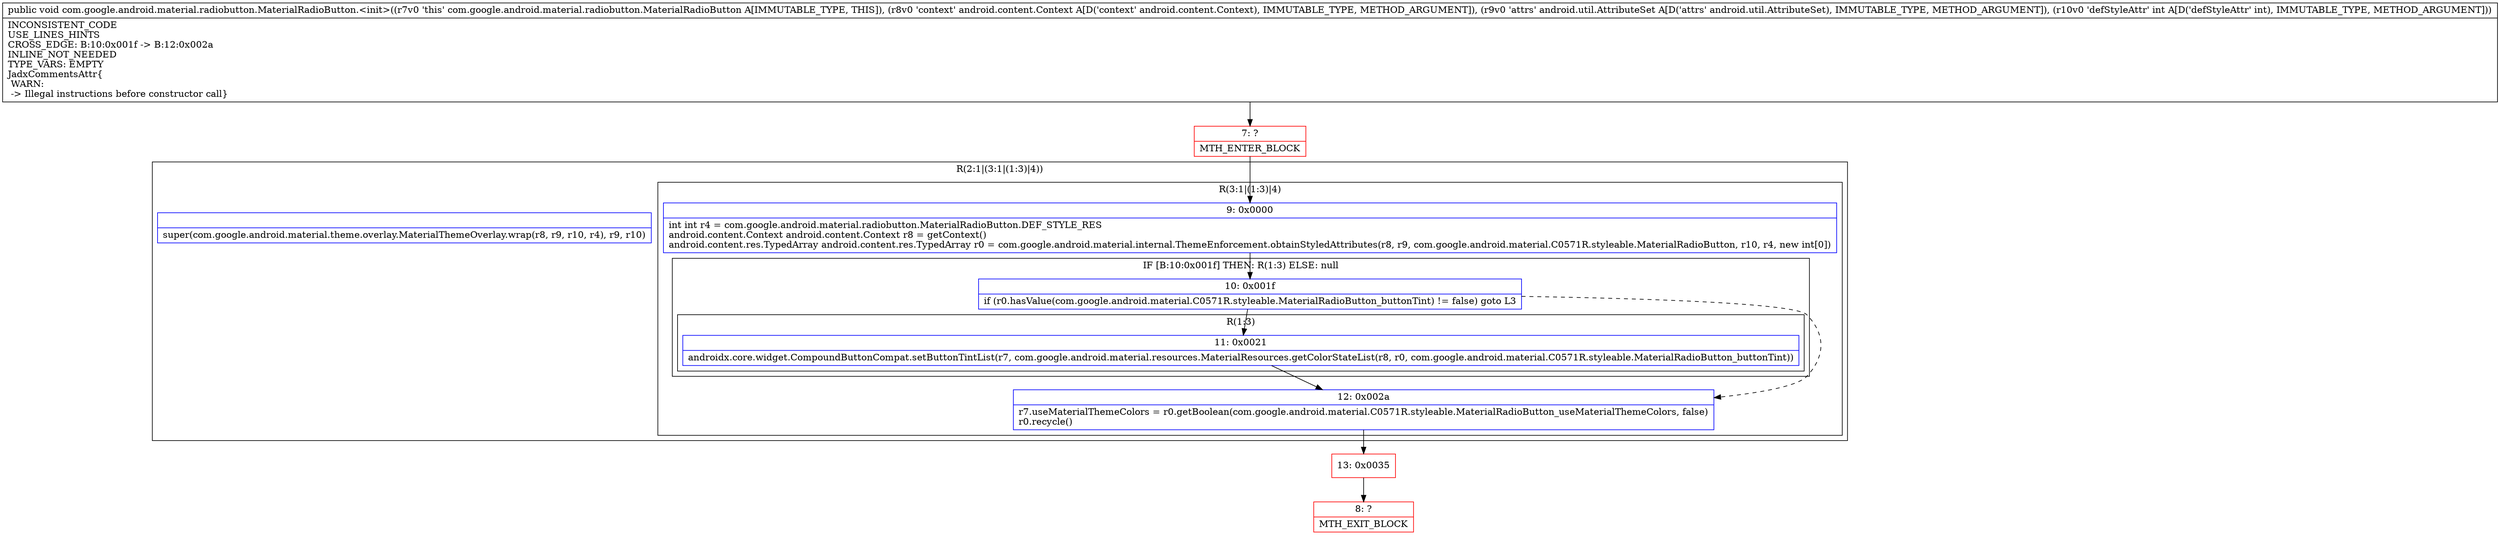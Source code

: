 digraph "CFG forcom.google.android.material.radiobutton.MaterialRadioButton.\<init\>(Landroid\/content\/Context;Landroid\/util\/AttributeSet;I)V" {
subgraph cluster_Region_267680939 {
label = "R(2:1|(3:1|(1:3)|4))";
node [shape=record,color=blue];
Node_InsnContainer_729281136 [shape=record,label="{|super(com.google.android.material.theme.overlay.MaterialThemeOverlay.wrap(r8, r9, r10, r4), r9, r10)\l}"];
subgraph cluster_Region_1234710785 {
label = "R(3:1|(1:3)|4)";
node [shape=record,color=blue];
Node_9 [shape=record,label="{9\:\ 0x0000|int int r4 = com.google.android.material.radiobutton.MaterialRadioButton.DEF_STYLE_RES\landroid.content.Context android.content.Context r8 = getContext()\landroid.content.res.TypedArray android.content.res.TypedArray r0 = com.google.android.material.internal.ThemeEnforcement.obtainStyledAttributes(r8, r9, com.google.android.material.C0571R.styleable.MaterialRadioButton, r10, r4, new int[0])\l}"];
subgraph cluster_IfRegion_42462742 {
label = "IF [B:10:0x001f] THEN: R(1:3) ELSE: null";
node [shape=record,color=blue];
Node_10 [shape=record,label="{10\:\ 0x001f|if (r0.hasValue(com.google.android.material.C0571R.styleable.MaterialRadioButton_buttonTint) != false) goto L3\l}"];
subgraph cluster_Region_1812903723 {
label = "R(1:3)";
node [shape=record,color=blue];
Node_11 [shape=record,label="{11\:\ 0x0021|androidx.core.widget.CompoundButtonCompat.setButtonTintList(r7, com.google.android.material.resources.MaterialResources.getColorStateList(r8, r0, com.google.android.material.C0571R.styleable.MaterialRadioButton_buttonTint))\l}"];
}
}
Node_12 [shape=record,label="{12\:\ 0x002a|r7.useMaterialThemeColors = r0.getBoolean(com.google.android.material.C0571R.styleable.MaterialRadioButton_useMaterialThemeColors, false)\lr0.recycle()\l}"];
}
}
Node_7 [shape=record,color=red,label="{7\:\ ?|MTH_ENTER_BLOCK\l}"];
Node_13 [shape=record,color=red,label="{13\:\ 0x0035}"];
Node_8 [shape=record,color=red,label="{8\:\ ?|MTH_EXIT_BLOCK\l}"];
MethodNode[shape=record,label="{public void com.google.android.material.radiobutton.MaterialRadioButton.\<init\>((r7v0 'this' com.google.android.material.radiobutton.MaterialRadioButton A[IMMUTABLE_TYPE, THIS]), (r8v0 'context' android.content.Context A[D('context' android.content.Context), IMMUTABLE_TYPE, METHOD_ARGUMENT]), (r9v0 'attrs' android.util.AttributeSet A[D('attrs' android.util.AttributeSet), IMMUTABLE_TYPE, METHOD_ARGUMENT]), (r10v0 'defStyleAttr' int A[D('defStyleAttr' int), IMMUTABLE_TYPE, METHOD_ARGUMENT]))  | INCONSISTENT_CODE\lUSE_LINES_HINTS\lCROSS_EDGE: B:10:0x001f \-\> B:12:0x002a\lINLINE_NOT_NEEDED\lTYPE_VARS: EMPTY\lJadxCommentsAttr\{\l WARN: \l \-\> Illegal instructions before constructor call\}\l}"];
MethodNode -> Node_7;Node_9 -> Node_10;
Node_10 -> Node_11;
Node_10 -> Node_12[style=dashed];
Node_11 -> Node_12;
Node_12 -> Node_13;
Node_7 -> Node_9;
Node_13 -> Node_8;
}

